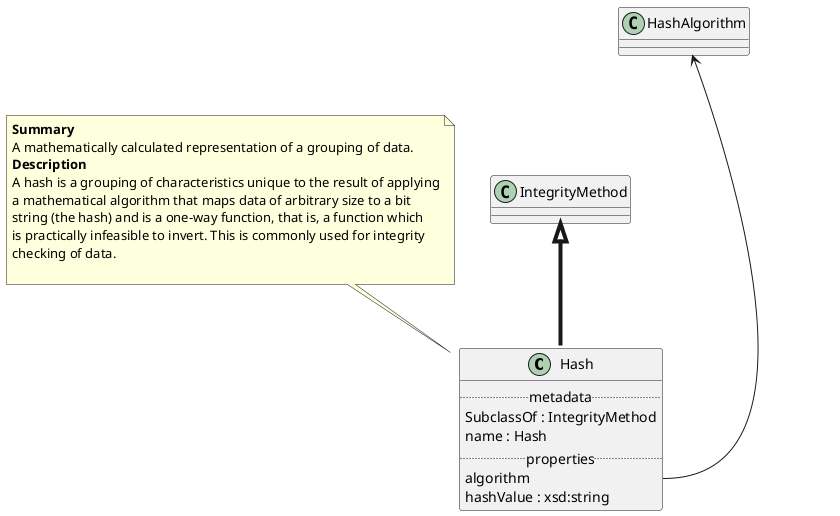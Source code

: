 @startuml
class Hash {
.. metadata ..
    SubclassOf : IntegrityMethod
    name : Hash
.. properties ..
    algorithm
    hashValue : xsd:string
}
note top of Hash
<b>Summary</b>
A mathematically calculated representation of a grouping of data.
<b>Description</b>
A hash is a grouping of characteristics unique to the result of applying
a mathematical algorithm that maps data of arbitrary size to a bit
string (the hash) and is a one-way function, that is, a function which
is practically infeasible to invert. This is commonly used for integrity
checking of data.

end note
"IntegrityMethod" <|-[thickness=4]- "Hash"
"HashAlgorithm" <--- "Hash::algorithm"
@enduml
